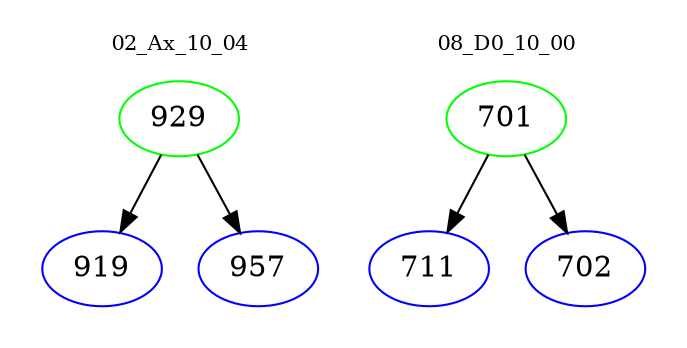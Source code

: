 digraph{
subgraph cluster_0 {
color = white
label = "02_Ax_10_04";
fontsize=10;
T0_929 [label="929", color="green"]
T0_929 -> T0_919 [color="black"]
T0_919 [label="919", color="blue"]
T0_929 -> T0_957 [color="black"]
T0_957 [label="957", color="blue"]
}
subgraph cluster_1 {
color = white
label = "08_D0_10_00";
fontsize=10;
T1_701 [label="701", color="green"]
T1_701 -> T1_711 [color="black"]
T1_711 [label="711", color="blue"]
T1_701 -> T1_702 [color="black"]
T1_702 [label="702", color="blue"]
}
}
